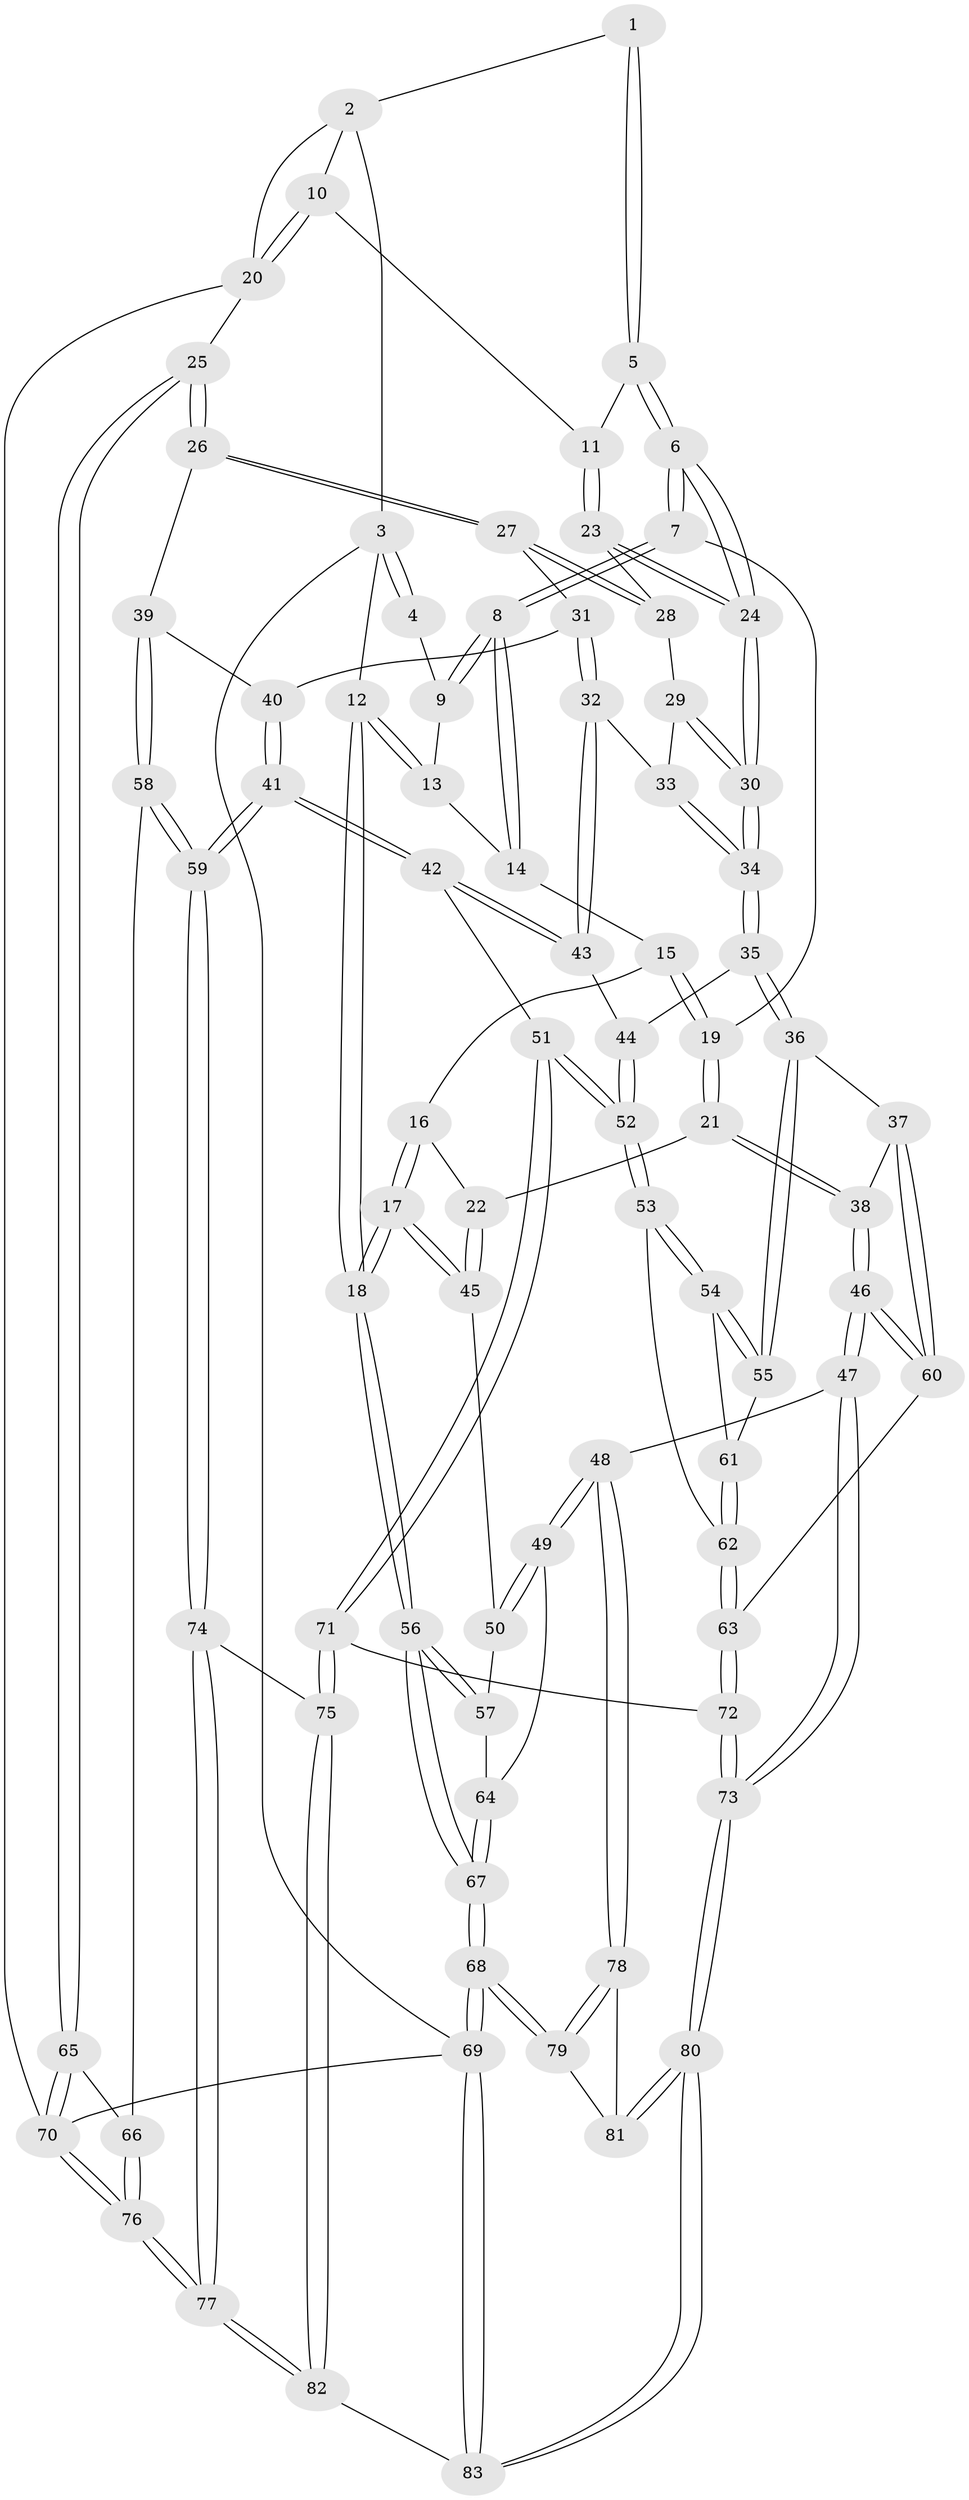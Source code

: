 // Generated by graph-tools (version 1.1) at 2025/50/03/09/25 03:50:59]
// undirected, 83 vertices, 204 edges
graph export_dot {
graph [start="1"]
  node [color=gray90,style=filled];
  1 [pos="+0.5388764701029065+0"];
  2 [pos="+0.7779971764960879+0"];
  3 [pos="+0+0"];
  4 [pos="+0.43501594660600057+0"];
  5 [pos="+0.5974702273114897+0.09216147165031643"];
  6 [pos="+0.4416965177297062+0.35505893719989157"];
  7 [pos="+0.3198876883928249+0.31256038986278395"];
  8 [pos="+0.31220657878877983+0.28668340991590807"];
  9 [pos="+0.31295231764783915+0.12449995276023644"];
  10 [pos="+0.9136741575948217+0.18584285918968058"];
  11 [pos="+0.7512959891779591+0.24592662728184653"];
  12 [pos="+0+0"];
  13 [pos="+0+0.06445679242413122"];
  14 [pos="+0.01933056330311544+0.16837448031919405"];
  15 [pos="+0.0671709340651709+0.2875714690567386"];
  16 [pos="+0.04960038671373841+0.3454761237930775"];
  17 [pos="+0+0.452078633200986"];
  18 [pos="+0+0.4522766258379656"];
  19 [pos="+0.2611903257474384+0.365025254252929"];
  20 [pos="+1+0.29941052895911746"];
  21 [pos="+0.20846116965436126+0.4407467706866726"];
  22 [pos="+0.15951463959900533+0.46151765934686484"];
  23 [pos="+0.7299615593330949+0.29663761069995337"];
  24 [pos="+0.4545674484868563+0.36767838876515735"];
  25 [pos="+1+0.4051429209328457"];
  26 [pos="+1+0.43094143642932686"];
  27 [pos="+0.761057471551779+0.39336081943466455"];
  28 [pos="+0.7330766162556134+0.31378418754297066"];
  29 [pos="+0.6310079074002729+0.438280947263839"];
  30 [pos="+0.47843718725670237+0.4321259042829656"];
  31 [pos="+0.7548812006366246+0.4604394340368923"];
  32 [pos="+0.7147486980164443+0.49958583521557415"];
  33 [pos="+0.7024617668854202+0.49249956616190443"];
  34 [pos="+0.4826997992978906+0.4669718700384742"];
  35 [pos="+0.4843173564001862+0.4942168159083571"];
  36 [pos="+0.46560728896765907+0.5337241926370543"];
  37 [pos="+0.4442774652416664+0.55169801117411"];
  38 [pos="+0.25287576518183313+0.5173838618177629"];
  39 [pos="+1+0.4878585829522821"];
  40 [pos="+0.8302342755880661+0.5058399480194122"];
  41 [pos="+0.7995345703356508+0.6931220931752402"];
  42 [pos="+0.7487645812093036+0.6780487797874138"];
  43 [pos="+0.6978688278727054+0.5460970355892771"];
  44 [pos="+0.5927939460599476+0.5527718887228688"];
  45 [pos="+0.11810819425776142+0.4952468535715402"];
  46 [pos="+0.30178183108175327+0.6954099444469329"];
  47 [pos="+0.2652525055694563+0.7301993720129187"];
  48 [pos="+0.22534534260314265+0.7388357257337589"];
  49 [pos="+0.2069387618878602+0.7285407977112224"];
  50 [pos="+0.11383934902638512+0.5504421212346632"];
  51 [pos="+0.6357477673761422+0.7197358932315874"];
  52 [pos="+0.6084105984630818+0.691326087890456"];
  53 [pos="+0.5793002888462612+0.6798619388473628"];
  54 [pos="+0.5537550457482673+0.6578128003483779"];
  55 [pos="+0.4878814413553206+0.5806794569603766"];
  56 [pos="+0+0.6959453795741841"];
  57 [pos="+0.05091075064338376+0.6183034677063662"];
  58 [pos="+0.8327370001236074+0.7115508756029494"];
  59 [pos="+0.8297703662298674+0.7118180499656436"];
  60 [pos="+0.3392524716378048+0.6848014677516273"];
  61 [pos="+0.4891654625380352+0.6712451609713267"];
  62 [pos="+0.48063798517836626+0.7032087505478015"];
  63 [pos="+0.4481542681735893+0.7362339899376227"];
  64 [pos="+0.10008572619267386+0.7225394811457558"];
  65 [pos="+1+0.6719257948918823"];
  66 [pos="+0.8798274128788277+0.7325909605044638"];
  67 [pos="+0+0.8504670289661711"];
  68 [pos="+0+1"];
  69 [pos="+0+1"];
  70 [pos="+1+1"];
  71 [pos="+0.5739760984706609+0.8479743072583665"];
  72 [pos="+0.5311318794985778+0.8567879476120425"];
  73 [pos="+0.41268194936348546+0.9672535336298926"];
  74 [pos="+0.7873904046575687+0.8652399116455362"];
  75 [pos="+0.6466813252963542+0.8989594391092173"];
  76 [pos="+1+1"];
  77 [pos="+1+1"];
  78 [pos="+0.18878795382619204+0.8154074235062643"];
  79 [pos="+0.08660094457468476+0.9481492272180893"];
  80 [pos="+0.4052356744899186+0.9892287725224753"];
  81 [pos="+0.2900509309337688+0.9509698372418737"];
  82 [pos="+0.7310054277683666+1"];
  83 [pos="+0.4063052463196942+1"];
  1 -- 2;
  1 -- 5;
  1 -- 5;
  2 -- 3;
  2 -- 10;
  2 -- 20;
  3 -- 4;
  3 -- 4;
  3 -- 12;
  3 -- 69;
  4 -- 9;
  5 -- 6;
  5 -- 6;
  5 -- 11;
  6 -- 7;
  6 -- 7;
  6 -- 24;
  6 -- 24;
  7 -- 8;
  7 -- 8;
  7 -- 19;
  8 -- 9;
  8 -- 9;
  8 -- 14;
  8 -- 14;
  9 -- 13;
  10 -- 11;
  10 -- 20;
  10 -- 20;
  11 -- 23;
  11 -- 23;
  12 -- 13;
  12 -- 13;
  12 -- 18;
  12 -- 18;
  13 -- 14;
  14 -- 15;
  15 -- 16;
  15 -- 19;
  15 -- 19;
  16 -- 17;
  16 -- 17;
  16 -- 22;
  17 -- 18;
  17 -- 18;
  17 -- 45;
  17 -- 45;
  18 -- 56;
  18 -- 56;
  19 -- 21;
  19 -- 21;
  20 -- 25;
  20 -- 70;
  21 -- 22;
  21 -- 38;
  21 -- 38;
  22 -- 45;
  22 -- 45;
  23 -- 24;
  23 -- 24;
  23 -- 28;
  24 -- 30;
  24 -- 30;
  25 -- 26;
  25 -- 26;
  25 -- 65;
  25 -- 65;
  26 -- 27;
  26 -- 27;
  26 -- 39;
  27 -- 28;
  27 -- 28;
  27 -- 31;
  28 -- 29;
  29 -- 30;
  29 -- 30;
  29 -- 33;
  30 -- 34;
  30 -- 34;
  31 -- 32;
  31 -- 32;
  31 -- 40;
  32 -- 33;
  32 -- 43;
  32 -- 43;
  33 -- 34;
  33 -- 34;
  34 -- 35;
  34 -- 35;
  35 -- 36;
  35 -- 36;
  35 -- 44;
  36 -- 37;
  36 -- 55;
  36 -- 55;
  37 -- 38;
  37 -- 60;
  37 -- 60;
  38 -- 46;
  38 -- 46;
  39 -- 40;
  39 -- 58;
  39 -- 58;
  40 -- 41;
  40 -- 41;
  41 -- 42;
  41 -- 42;
  41 -- 59;
  41 -- 59;
  42 -- 43;
  42 -- 43;
  42 -- 51;
  43 -- 44;
  44 -- 52;
  44 -- 52;
  45 -- 50;
  46 -- 47;
  46 -- 47;
  46 -- 60;
  46 -- 60;
  47 -- 48;
  47 -- 73;
  47 -- 73;
  48 -- 49;
  48 -- 49;
  48 -- 78;
  48 -- 78;
  49 -- 50;
  49 -- 50;
  49 -- 64;
  50 -- 57;
  51 -- 52;
  51 -- 52;
  51 -- 71;
  51 -- 71;
  52 -- 53;
  52 -- 53;
  53 -- 54;
  53 -- 54;
  53 -- 62;
  54 -- 55;
  54 -- 55;
  54 -- 61;
  55 -- 61;
  56 -- 57;
  56 -- 57;
  56 -- 67;
  56 -- 67;
  57 -- 64;
  58 -- 59;
  58 -- 59;
  58 -- 66;
  59 -- 74;
  59 -- 74;
  60 -- 63;
  61 -- 62;
  61 -- 62;
  62 -- 63;
  62 -- 63;
  63 -- 72;
  63 -- 72;
  64 -- 67;
  64 -- 67;
  65 -- 66;
  65 -- 70;
  65 -- 70;
  66 -- 76;
  66 -- 76;
  67 -- 68;
  67 -- 68;
  68 -- 69;
  68 -- 69;
  68 -- 79;
  68 -- 79;
  69 -- 83;
  69 -- 83;
  69 -- 70;
  70 -- 76;
  70 -- 76;
  71 -- 72;
  71 -- 75;
  71 -- 75;
  72 -- 73;
  72 -- 73;
  73 -- 80;
  73 -- 80;
  74 -- 75;
  74 -- 77;
  74 -- 77;
  75 -- 82;
  75 -- 82;
  76 -- 77;
  76 -- 77;
  77 -- 82;
  77 -- 82;
  78 -- 79;
  78 -- 79;
  78 -- 81;
  79 -- 81;
  80 -- 81;
  80 -- 81;
  80 -- 83;
  80 -- 83;
  82 -- 83;
}
